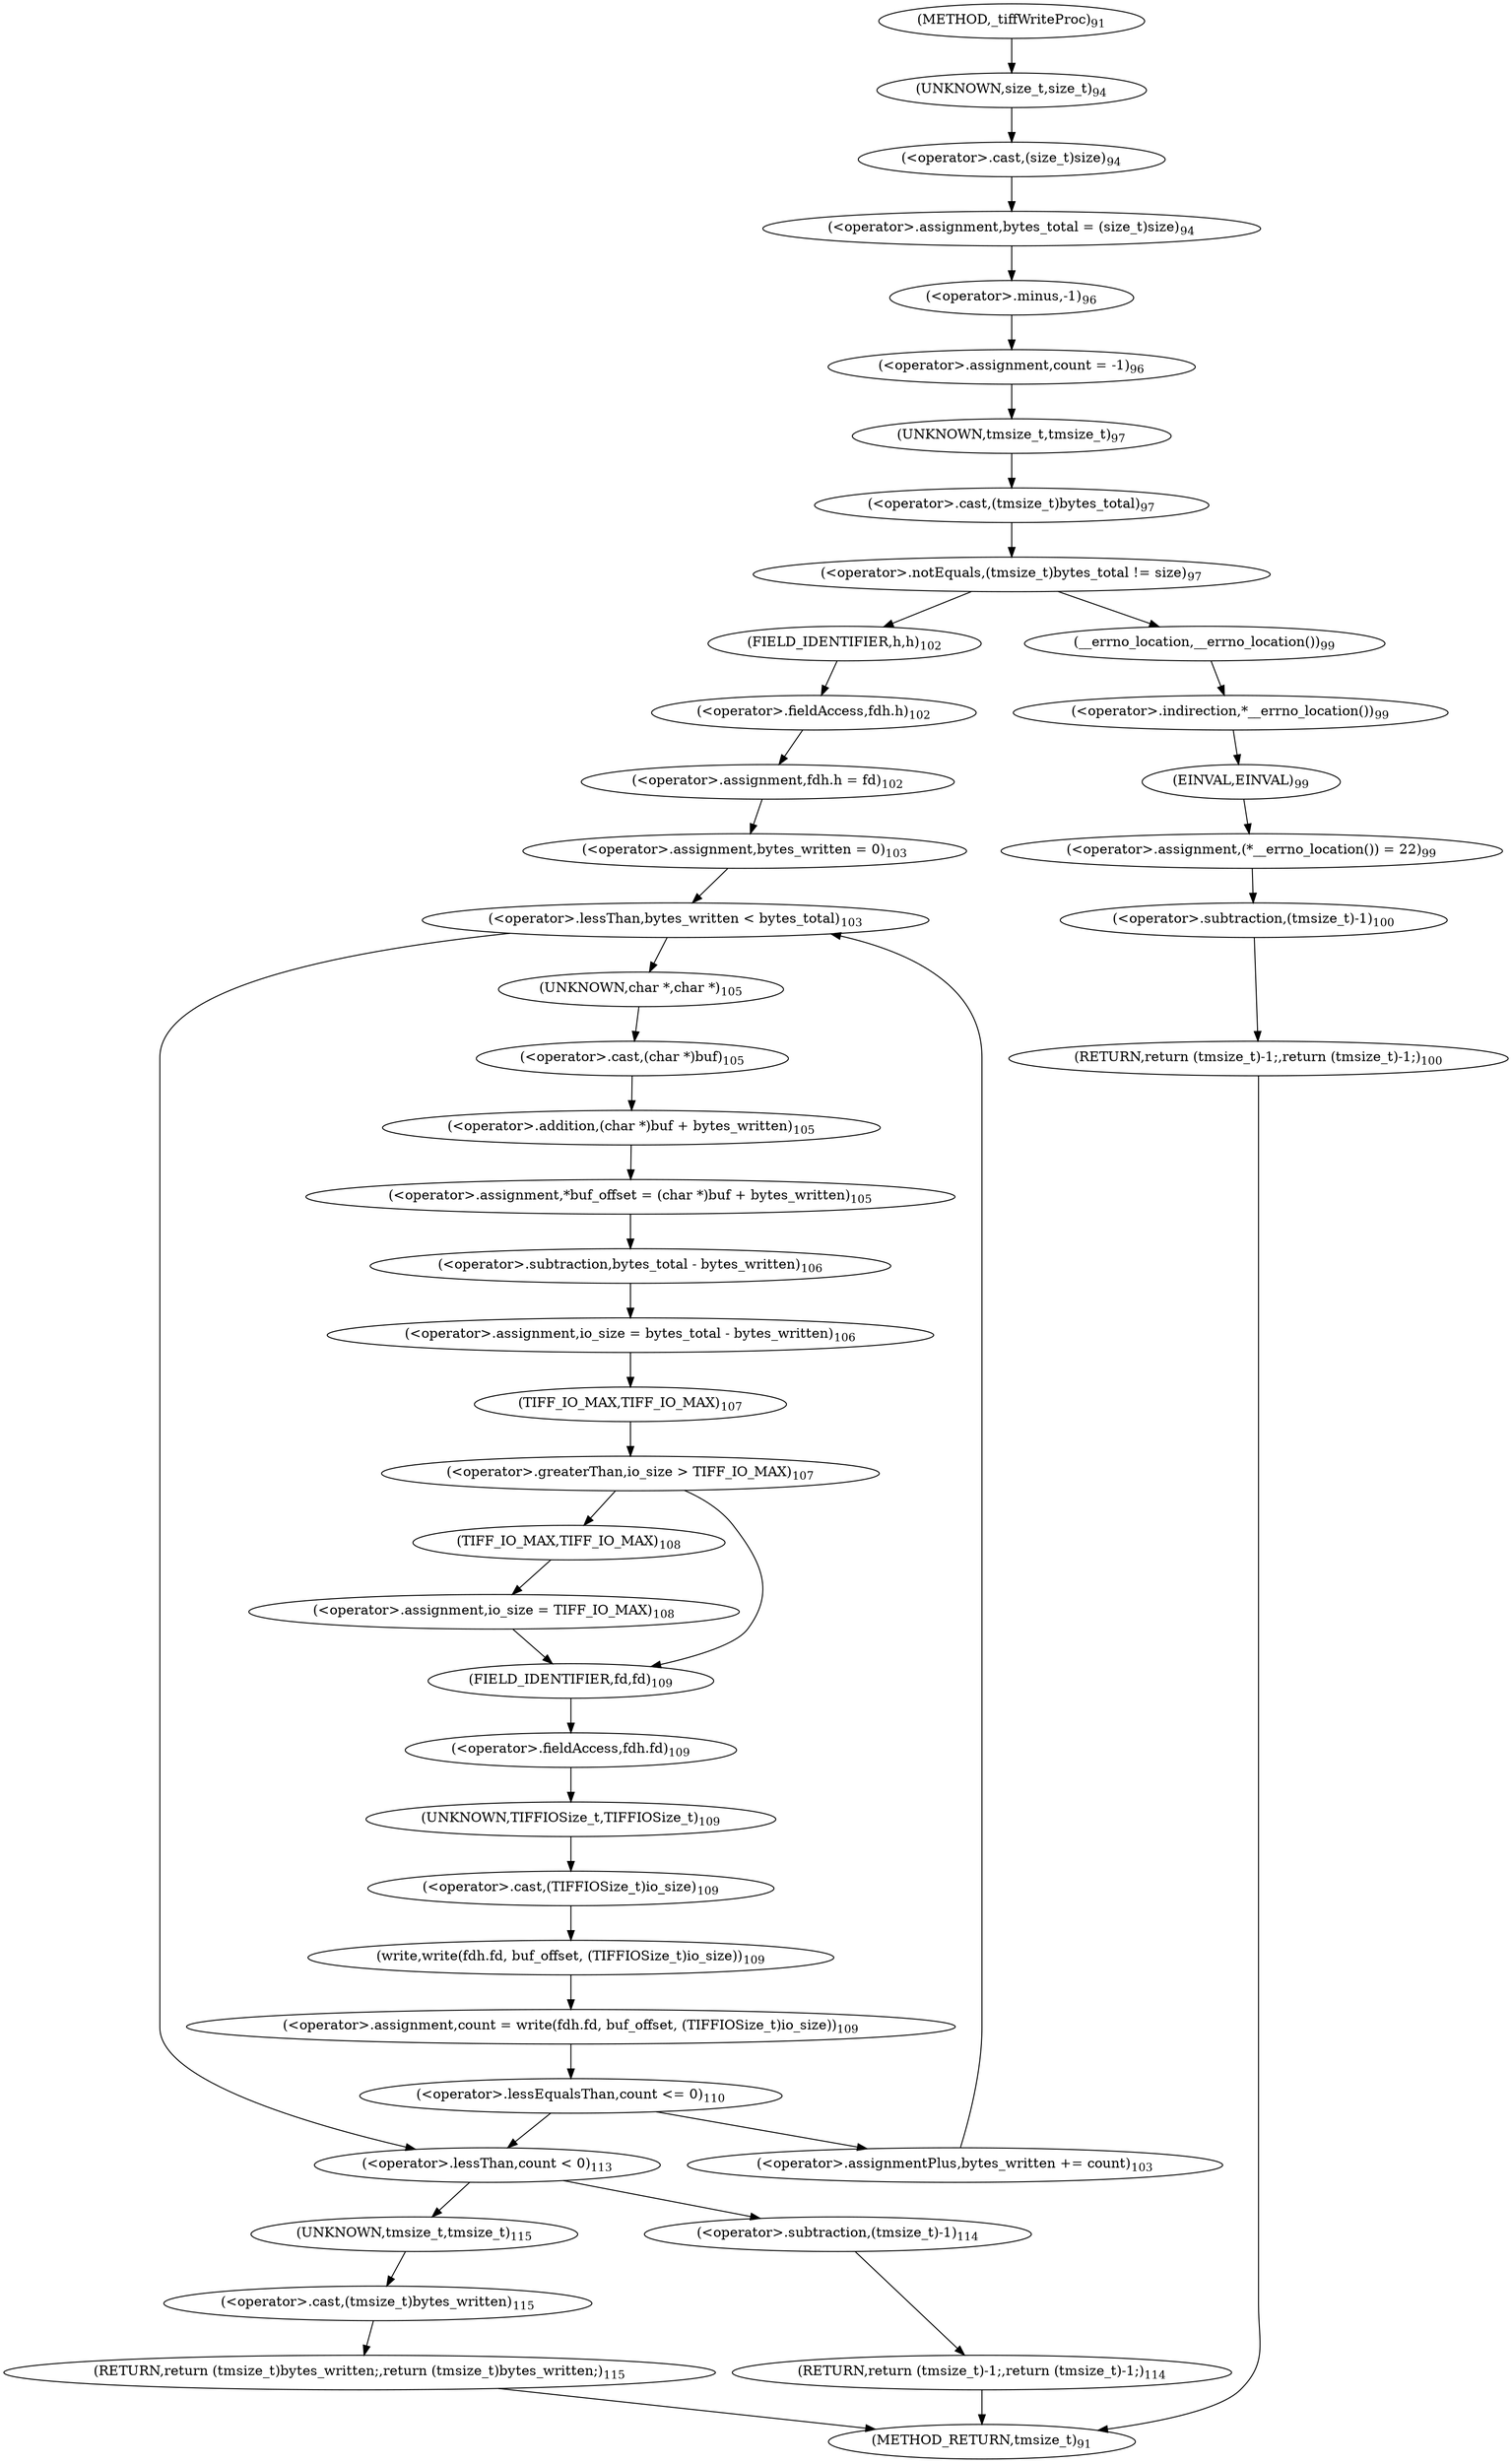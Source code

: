 digraph "_tiffWriteProc" {  
"33679" [label = <(&lt;operator&gt;.assignment,bytes_total = (size_t)size)<SUB>94</SUB>> ]
"33686" [label = <(&lt;operator&gt;.assignment,count = -1)<SUB>96</SUB>> ]
"33707" [label = <(&lt;operator&gt;.assignment,fdh.h = fd)<SUB>102</SUB>> ]
"33775" [label = <(RETURN,return (tmsize_t)bytes_written;,return (tmsize_t)bytes_written;)<SUB>115</SUB>> ]
"33681" [label = <(&lt;operator&gt;.cast,(size_t)size)<SUB>94</SUB>> ]
"33688" [label = <(&lt;operator&gt;.minus,-1)<SUB>96</SUB>> ]
"33691" [label = <(&lt;operator&gt;.notEquals,(tmsize_t)bytes_total != size)<SUB>97</SUB>> ]
"33708" [label = <(&lt;operator&gt;.fieldAccess,fdh.h)<SUB>102</SUB>> ]
"33717" [label = <(&lt;operator&gt;.lessThan,bytes_written &lt; bytes_total)<SUB>103</SUB>> ]
"33720" [label = <(&lt;operator&gt;.assignmentPlus,bytes_written += count)<SUB>103</SUB>> ]
"33767" [label = <(&lt;operator&gt;.lessThan,count &lt; 0)<SUB>113</SUB>> ]
"33776" [label = <(&lt;operator&gt;.cast,(tmsize_t)bytes_written)<SUB>115</SUB>> ]
"33682" [label = <(UNKNOWN,size_t,size_t)<SUB>94</SUB>> ]
"33692" [label = <(&lt;operator&gt;.cast,(tmsize_t)bytes_total)<SUB>97</SUB>> ]
"33697" [label = <(&lt;operator&gt;.assignment,(*__errno_location()) = 22)<SUB>99</SUB>> ]
"33703" [label = <(RETURN,return (tmsize_t)-1;,return (tmsize_t)-1;)<SUB>100</SUB>> ]
"33710" [label = <(FIELD_IDENTIFIER,h,h)<SUB>102</SUB>> ]
"33714" [label = <(&lt;operator&gt;.assignment,bytes_written = 0)<SUB>103</SUB>> ]
"33725" [label = <(&lt;operator&gt;.assignment,*buf_offset = (char *)buf + bytes_written)<SUB>105</SUB>> ]
"33733" [label = <(&lt;operator&gt;.assignment,io_size = bytes_total - bytes_written)<SUB>106</SUB>> ]
"33750" [label = <(&lt;operator&gt;.assignment,count = write(fdh.fd, buf_offset, (TIFFIOSize_t)io_size))<SUB>109</SUB>> ]
"33771" [label = <(RETURN,return (tmsize_t)-1;,return (tmsize_t)-1;)<SUB>114</SUB>> ]
"33777" [label = <(UNKNOWN,tmsize_t,tmsize_t)<SUB>115</SUB>> ]
"33693" [label = <(UNKNOWN,tmsize_t,tmsize_t)<SUB>97</SUB>> ]
"33698" [label = <(&lt;operator&gt;.indirection,*__errno_location())<SUB>99</SUB>> ]
"33700" [label = <(EINVAL,EINVAL)<SUB>99</SUB>> ]
"33704" [label = <(&lt;operator&gt;.subtraction,(tmsize_t)-1)<SUB>100</SUB>> ]
"33727" [label = <(&lt;operator&gt;.addition,(char *)buf + bytes_written)<SUB>105</SUB>> ]
"33735" [label = <(&lt;operator&gt;.subtraction,bytes_total - bytes_written)<SUB>106</SUB>> ]
"33739" [label = <(&lt;operator&gt;.greaterThan,io_size &gt; TIFF_IO_MAX)<SUB>107</SUB>> ]
"33752" [label = <(write,write(fdh.fd, buf_offset, (TIFFIOSize_t)io_size))<SUB>109</SUB>> ]
"33761" [label = <(&lt;operator&gt;.lessEqualsThan,count &lt;= 0)<SUB>110</SUB>> ]
"33772" [label = <(&lt;operator&gt;.subtraction,(tmsize_t)-1)<SUB>114</SUB>> ]
"33699" [label = <(__errno_location,__errno_location())<SUB>99</SUB>> ]
"33728" [label = <(&lt;operator&gt;.cast,(char *)buf)<SUB>105</SUB>> ]
"33741" [label = <(TIFF_IO_MAX,TIFF_IO_MAX)<SUB>107</SUB>> ]
"33745" [label = <(&lt;operator&gt;.assignment,io_size = TIFF_IO_MAX)<SUB>108</SUB>> ]
"33753" [label = <(&lt;operator&gt;.fieldAccess,fdh.fd)<SUB>109</SUB>> ]
"33757" [label = <(&lt;operator&gt;.cast,(TIFFIOSize_t)io_size)<SUB>109</SUB>> ]
"33729" [label = <(UNKNOWN,char *,char *)<SUB>105</SUB>> ]
"33747" [label = <(TIFF_IO_MAX,TIFF_IO_MAX)<SUB>108</SUB>> ]
"33755" [label = <(FIELD_IDENTIFIER,fd,fd)<SUB>109</SUB>> ]
"33758" [label = <(UNKNOWN,TIFFIOSize_t,TIFFIOSize_t)<SUB>109</SUB>> ]
"33672" [label = <(METHOD,_tiffWriteProc)<SUB>91</SUB>> ]
"33779" [label = <(METHOD_RETURN,tmsize_t)<SUB>91</SUB>> ]
  "33679" -> "33688" 
  "33686" -> "33693" 
  "33707" -> "33714" 
  "33775" -> "33779" 
  "33681" -> "33679" 
  "33688" -> "33686" 
  "33691" -> "33699" 
  "33691" -> "33710" 
  "33708" -> "33707" 
  "33717" -> "33729" 
  "33717" -> "33767" 
  "33720" -> "33717" 
  "33767" -> "33777" 
  "33767" -> "33772" 
  "33776" -> "33775" 
  "33682" -> "33681" 
  "33692" -> "33691" 
  "33697" -> "33704" 
  "33703" -> "33779" 
  "33710" -> "33708" 
  "33714" -> "33717" 
  "33725" -> "33735" 
  "33733" -> "33741" 
  "33750" -> "33761" 
  "33771" -> "33779" 
  "33777" -> "33776" 
  "33693" -> "33692" 
  "33698" -> "33700" 
  "33700" -> "33697" 
  "33704" -> "33703" 
  "33727" -> "33725" 
  "33735" -> "33733" 
  "33739" -> "33747" 
  "33739" -> "33755" 
  "33752" -> "33750" 
  "33761" -> "33767" 
  "33761" -> "33720" 
  "33772" -> "33771" 
  "33699" -> "33698" 
  "33728" -> "33727" 
  "33741" -> "33739" 
  "33745" -> "33755" 
  "33753" -> "33758" 
  "33757" -> "33752" 
  "33729" -> "33728" 
  "33747" -> "33745" 
  "33755" -> "33753" 
  "33758" -> "33757" 
  "33672" -> "33682" 
}
